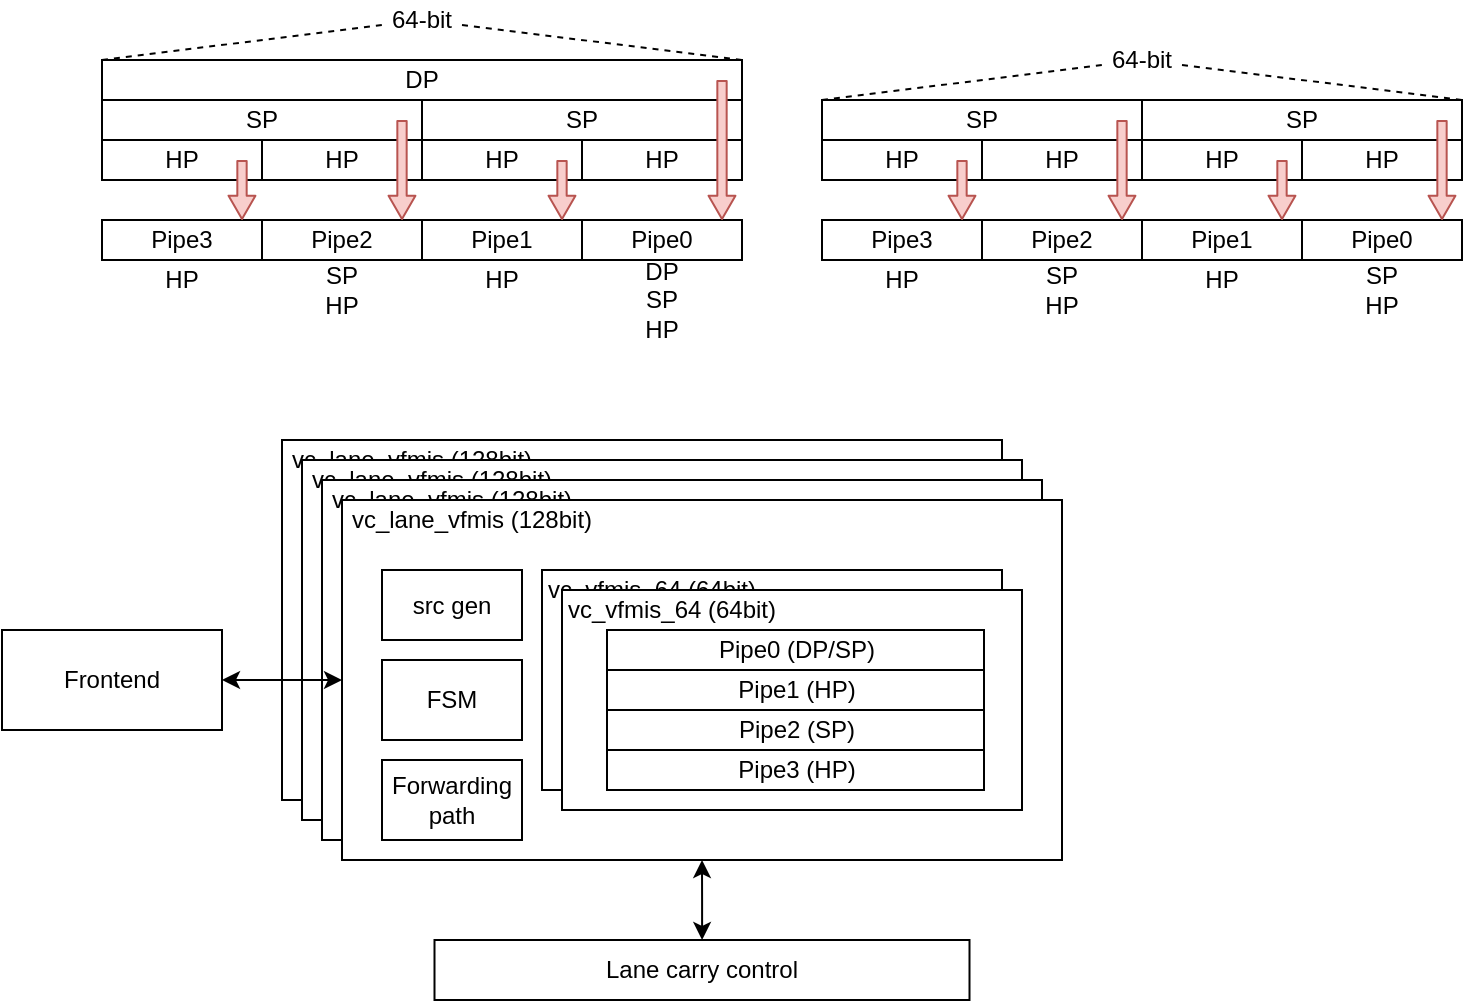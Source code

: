 <mxfile version="13.9.9" type="device"><diagram id="W9K3-x5D-nuAXvY7YuG-" name="第1頁"><mxGraphModel dx="905" dy="673" grid="1" gridSize="10" guides="1" tooltips="1" connect="1" arrows="1" fold="1" page="1" pageScale="1" pageWidth="827" pageHeight="1169" background="#ffffff" math="0" shadow="0"><root><mxCell id="0"/><mxCell id="1" parent="0"/><mxCell id="99uXNAWo-IVD5zy8b8VB-98" value="Frontend" style="rounded=0;whiteSpace=wrap;html=1;" parent="1" vertex="1"><mxGeometry x="70" y="325" width="110" height="50" as="geometry"/></mxCell><mxCell id="99uXNAWo-IVD5zy8b8VB-269" style="edgeStyle=orthogonalEdgeStyle;rounded=0;orthogonalLoop=1;jettySize=auto;html=1;entryX=0.5;entryY=1;entryDx=0;entryDy=0;startArrow=classic;startFill=1;endArrow=classic;endFill=1;" parent="1" source="99uXNAWo-IVD5zy8b8VB-99" target="99uXNAWo-IVD5zy8b8VB-249" edge="1"><mxGeometry relative="1" as="geometry"/></mxCell><mxCell id="99uXNAWo-IVD5zy8b8VB-99" value="Lane carry control" style="rounded=0;whiteSpace=wrap;html=1;" parent="1" vertex="1"><mxGeometry x="286.25" y="480" width="267.5" height="30" as="geometry"/></mxCell><mxCell id="99uXNAWo-IVD5zy8b8VB-205" value="" style="group" parent="1" vertex="1" connectable="0"><mxGeometry x="210" y="230" width="360" height="180" as="geometry"/></mxCell><mxCell id="99uXNAWo-IVD5zy8b8VB-5" value="" style="rounded=0;whiteSpace=wrap;html=1;" parent="99uXNAWo-IVD5zy8b8VB-205" vertex="1"><mxGeometry width="360" height="180" as="geometry"/></mxCell><mxCell id="99uXNAWo-IVD5zy8b8VB-6" value="vc_lane_vfmis (128bit)" style="text;html=1;strokeColor=none;fillColor=none;align=center;verticalAlign=middle;whiteSpace=wrap;rounded=0;" parent="99uXNAWo-IVD5zy8b8VB-205" vertex="1"><mxGeometry width="130" height="20" as="geometry"/></mxCell><mxCell id="99uXNAWo-IVD5zy8b8VB-202" value="" style="group" parent="99uXNAWo-IVD5zy8b8VB-205" vertex="1" connectable="0"><mxGeometry x="100" y="35" width="240" height="120" as="geometry"/></mxCell><mxCell id="99uXNAWo-IVD5zy8b8VB-194" value="" style="group" parent="99uXNAWo-IVD5zy8b8VB-202" vertex="1" connectable="0"><mxGeometry width="230" height="110" as="geometry"/></mxCell><mxCell id="99uXNAWo-IVD5zy8b8VB-38" value="" style="rounded=0;whiteSpace=wrap;html=1;" parent="99uXNAWo-IVD5zy8b8VB-194" vertex="1"><mxGeometry width="230" height="110" as="geometry"/></mxCell><mxCell id="99uXNAWo-IVD5zy8b8VB-39" value="Pipe0 (DP/SP)" style="rounded=0;whiteSpace=wrap;html=1;" parent="99uXNAWo-IVD5zy8b8VB-194" vertex="1"><mxGeometry x="22.5" y="20" width="188.5" height="20" as="geometry"/></mxCell><mxCell id="99uXNAWo-IVD5zy8b8VB-40" value="Pipe1 (HP)" style="rounded=0;whiteSpace=wrap;html=1;" parent="99uXNAWo-IVD5zy8b8VB-194" vertex="1"><mxGeometry x="22.5" y="40" width="188.5" height="20" as="geometry"/></mxCell><mxCell id="99uXNAWo-IVD5zy8b8VB-41" value="Pipe2 (SP)" style="rounded=0;whiteSpace=wrap;html=1;" parent="99uXNAWo-IVD5zy8b8VB-194" vertex="1"><mxGeometry x="22.5" y="60" width="188.5" height="20" as="geometry"/></mxCell><mxCell id="99uXNAWo-IVD5zy8b8VB-42" value="Pipe3 (HP)" style="rounded=0;whiteSpace=wrap;html=1;" parent="99uXNAWo-IVD5zy8b8VB-194" vertex="1"><mxGeometry x="22.5" y="80" width="188.5" height="20" as="geometry"/></mxCell><mxCell id="99uXNAWo-IVD5zy8b8VB-43" value="vc_vfmis_64 (64bit)" style="text;html=1;strokeColor=none;fillColor=none;align=center;verticalAlign=middle;whiteSpace=wrap;rounded=0;" parent="99uXNAWo-IVD5zy8b8VB-194" vertex="1"><mxGeometry width="110" height="20" as="geometry"/></mxCell><mxCell id="99uXNAWo-IVD5zy8b8VB-195" value="" style="group" parent="99uXNAWo-IVD5zy8b8VB-202" vertex="1" connectable="0"><mxGeometry x="10" y="10" width="230" height="110" as="geometry"/></mxCell><mxCell id="99uXNAWo-IVD5zy8b8VB-196" value="" style="rounded=0;whiteSpace=wrap;html=1;" parent="99uXNAWo-IVD5zy8b8VB-195" vertex="1"><mxGeometry width="230" height="110" as="geometry"/></mxCell><mxCell id="99uXNAWo-IVD5zy8b8VB-197" value="Pipe0 (DP/SP)" style="rounded=0;whiteSpace=wrap;html=1;" parent="99uXNAWo-IVD5zy8b8VB-195" vertex="1"><mxGeometry x="22.5" y="20" width="188.5" height="20" as="geometry"/></mxCell><mxCell id="99uXNAWo-IVD5zy8b8VB-198" value="Pipe1 (HP)" style="rounded=0;whiteSpace=wrap;html=1;" parent="99uXNAWo-IVD5zy8b8VB-195" vertex="1"><mxGeometry x="22.5" y="40" width="188.5" height="20" as="geometry"/></mxCell><mxCell id="99uXNAWo-IVD5zy8b8VB-199" value="Pipe2 (SP)" style="rounded=0;whiteSpace=wrap;html=1;" parent="99uXNAWo-IVD5zy8b8VB-195" vertex="1"><mxGeometry x="22.5" y="60" width="188.5" height="20" as="geometry"/></mxCell><mxCell id="99uXNAWo-IVD5zy8b8VB-200" value="Pipe3 (HP)" style="rounded=0;whiteSpace=wrap;html=1;" parent="99uXNAWo-IVD5zy8b8VB-195" vertex="1"><mxGeometry x="22.5" y="80" width="188.5" height="20" as="geometry"/></mxCell><mxCell id="99uXNAWo-IVD5zy8b8VB-201" value="vc_vfmis_64 (64bit)" style="text;html=1;strokeColor=none;fillColor=none;align=center;verticalAlign=middle;whiteSpace=wrap;rounded=0;" parent="99uXNAWo-IVD5zy8b8VB-195" vertex="1"><mxGeometry width="110" height="20" as="geometry"/></mxCell><mxCell id="99uXNAWo-IVD5zy8b8VB-179" value="src gen" style="rounded=0;whiteSpace=wrap;html=1;" parent="99uXNAWo-IVD5zy8b8VB-205" vertex="1"><mxGeometry x="20" y="35" width="70" height="35" as="geometry"/></mxCell><mxCell id="99uXNAWo-IVD5zy8b8VB-176" value="FSM" style="rounded=0;whiteSpace=wrap;html=1;" parent="99uXNAWo-IVD5zy8b8VB-205" vertex="1"><mxGeometry x="20" y="80" width="70" height="40" as="geometry"/></mxCell><mxCell id="99uXNAWo-IVD5zy8b8VB-178" value="Forwarding path" style="rounded=0;whiteSpace=wrap;html=1;" parent="99uXNAWo-IVD5zy8b8VB-205" vertex="1"><mxGeometry x="20" y="130" width="70" height="40" as="geometry"/></mxCell><mxCell id="99uXNAWo-IVD5zy8b8VB-206" value="" style="group" parent="1" vertex="1" connectable="0"><mxGeometry x="220" y="240" width="360" height="180" as="geometry"/></mxCell><mxCell id="99uXNAWo-IVD5zy8b8VB-207" value="" style="rounded=0;whiteSpace=wrap;html=1;" parent="99uXNAWo-IVD5zy8b8VB-206" vertex="1"><mxGeometry width="360" height="180" as="geometry"/></mxCell><mxCell id="99uXNAWo-IVD5zy8b8VB-208" value="vc_lane_vfmis (128bit)" style="text;html=1;strokeColor=none;fillColor=none;align=center;verticalAlign=middle;whiteSpace=wrap;rounded=0;" parent="99uXNAWo-IVD5zy8b8VB-206" vertex="1"><mxGeometry width="130" height="20" as="geometry"/></mxCell><mxCell id="99uXNAWo-IVD5zy8b8VB-209" value="" style="group" parent="99uXNAWo-IVD5zy8b8VB-206" vertex="1" connectable="0"><mxGeometry x="100" y="35" width="240" height="120" as="geometry"/></mxCell><mxCell id="99uXNAWo-IVD5zy8b8VB-210" value="" style="group" parent="99uXNAWo-IVD5zy8b8VB-209" vertex="1" connectable="0"><mxGeometry width="230" height="110" as="geometry"/></mxCell><mxCell id="99uXNAWo-IVD5zy8b8VB-211" value="" style="rounded=0;whiteSpace=wrap;html=1;" parent="99uXNAWo-IVD5zy8b8VB-210" vertex="1"><mxGeometry width="230" height="110" as="geometry"/></mxCell><mxCell id="99uXNAWo-IVD5zy8b8VB-212" value="Pipe0 (DP/SP)" style="rounded=0;whiteSpace=wrap;html=1;" parent="99uXNAWo-IVD5zy8b8VB-210" vertex="1"><mxGeometry x="22.5" y="20" width="188.5" height="20" as="geometry"/></mxCell><mxCell id="99uXNAWo-IVD5zy8b8VB-213" value="Pipe1 (HP)" style="rounded=0;whiteSpace=wrap;html=1;" parent="99uXNAWo-IVD5zy8b8VB-210" vertex="1"><mxGeometry x="22.5" y="40" width="188.5" height="20" as="geometry"/></mxCell><mxCell id="99uXNAWo-IVD5zy8b8VB-214" value="Pipe2 (SP)" style="rounded=0;whiteSpace=wrap;html=1;" parent="99uXNAWo-IVD5zy8b8VB-210" vertex="1"><mxGeometry x="22.5" y="60" width="188.5" height="20" as="geometry"/></mxCell><mxCell id="99uXNAWo-IVD5zy8b8VB-215" value="Pipe3 (HP)" style="rounded=0;whiteSpace=wrap;html=1;" parent="99uXNAWo-IVD5zy8b8VB-210" vertex="1"><mxGeometry x="22.5" y="80" width="188.5" height="20" as="geometry"/></mxCell><mxCell id="99uXNAWo-IVD5zy8b8VB-216" value="vc_vfmis_64 (64bit)" style="text;html=1;strokeColor=none;fillColor=none;align=center;verticalAlign=middle;whiteSpace=wrap;rounded=0;" parent="99uXNAWo-IVD5zy8b8VB-210" vertex="1"><mxGeometry width="110" height="20" as="geometry"/></mxCell><mxCell id="99uXNAWo-IVD5zy8b8VB-217" value="" style="group" parent="99uXNAWo-IVD5zy8b8VB-209" vertex="1" connectable="0"><mxGeometry x="10" y="10" width="230" height="110" as="geometry"/></mxCell><mxCell id="99uXNAWo-IVD5zy8b8VB-218" value="" style="rounded=0;whiteSpace=wrap;html=1;" parent="99uXNAWo-IVD5zy8b8VB-217" vertex="1"><mxGeometry width="230" height="110" as="geometry"/></mxCell><mxCell id="99uXNAWo-IVD5zy8b8VB-219" value="Pipe0 (DP/SP)" style="rounded=0;whiteSpace=wrap;html=1;" parent="99uXNAWo-IVD5zy8b8VB-217" vertex="1"><mxGeometry x="22.5" y="20" width="188.5" height="20" as="geometry"/></mxCell><mxCell id="99uXNAWo-IVD5zy8b8VB-220" value="Pipe1 (HP)" style="rounded=0;whiteSpace=wrap;html=1;" parent="99uXNAWo-IVD5zy8b8VB-217" vertex="1"><mxGeometry x="22.5" y="40" width="188.5" height="20" as="geometry"/></mxCell><mxCell id="99uXNAWo-IVD5zy8b8VB-221" value="Pipe2 (SP)" style="rounded=0;whiteSpace=wrap;html=1;" parent="99uXNAWo-IVD5zy8b8VB-217" vertex="1"><mxGeometry x="22.5" y="60" width="188.5" height="20" as="geometry"/></mxCell><mxCell id="99uXNAWo-IVD5zy8b8VB-222" value="Pipe3 (HP)" style="rounded=0;whiteSpace=wrap;html=1;" parent="99uXNAWo-IVD5zy8b8VB-217" vertex="1"><mxGeometry x="22.5" y="80" width="188.5" height="20" as="geometry"/></mxCell><mxCell id="99uXNAWo-IVD5zy8b8VB-223" value="vc_vfmis_64 (64bit)" style="text;html=1;strokeColor=none;fillColor=none;align=center;verticalAlign=middle;whiteSpace=wrap;rounded=0;" parent="99uXNAWo-IVD5zy8b8VB-217" vertex="1"><mxGeometry width="110" height="20" as="geometry"/></mxCell><mxCell id="99uXNAWo-IVD5zy8b8VB-224" value="src gen" style="rounded=0;whiteSpace=wrap;html=1;" parent="99uXNAWo-IVD5zy8b8VB-206" vertex="1"><mxGeometry x="20" y="35" width="70" height="35" as="geometry"/></mxCell><mxCell id="99uXNAWo-IVD5zy8b8VB-225" value="FSM" style="rounded=0;whiteSpace=wrap;html=1;" parent="99uXNAWo-IVD5zy8b8VB-206" vertex="1"><mxGeometry x="20" y="80" width="70" height="40" as="geometry"/></mxCell><mxCell id="99uXNAWo-IVD5zy8b8VB-226" value="Forwarding path" style="rounded=0;whiteSpace=wrap;html=1;" parent="99uXNAWo-IVD5zy8b8VB-206" vertex="1"><mxGeometry x="20" y="130" width="70" height="40" as="geometry"/></mxCell><mxCell id="99uXNAWo-IVD5zy8b8VB-227" value="" style="group" parent="1" vertex="1" connectable="0"><mxGeometry x="230" y="250" width="360" height="180" as="geometry"/></mxCell><mxCell id="99uXNAWo-IVD5zy8b8VB-228" value="" style="rounded=0;whiteSpace=wrap;html=1;" parent="99uXNAWo-IVD5zy8b8VB-227" vertex="1"><mxGeometry width="360" height="180" as="geometry"/></mxCell><mxCell id="99uXNAWo-IVD5zy8b8VB-229" value="vc_lane_vfmis (128bit)" style="text;html=1;strokeColor=none;fillColor=none;align=center;verticalAlign=middle;whiteSpace=wrap;rounded=0;" parent="99uXNAWo-IVD5zy8b8VB-227" vertex="1"><mxGeometry width="130" height="20" as="geometry"/></mxCell><mxCell id="99uXNAWo-IVD5zy8b8VB-230" value="" style="group" parent="99uXNAWo-IVD5zy8b8VB-227" vertex="1" connectable="0"><mxGeometry x="100" y="35" width="240" height="120" as="geometry"/></mxCell><mxCell id="99uXNAWo-IVD5zy8b8VB-231" value="" style="group" parent="99uXNAWo-IVD5zy8b8VB-230" vertex="1" connectable="0"><mxGeometry width="230" height="110" as="geometry"/></mxCell><mxCell id="99uXNAWo-IVD5zy8b8VB-232" value="" style="rounded=0;whiteSpace=wrap;html=1;" parent="99uXNAWo-IVD5zy8b8VB-231" vertex="1"><mxGeometry width="230" height="110" as="geometry"/></mxCell><mxCell id="99uXNAWo-IVD5zy8b8VB-233" value="Pipe0 (DP/SP)" style="rounded=0;whiteSpace=wrap;html=1;" parent="99uXNAWo-IVD5zy8b8VB-231" vertex="1"><mxGeometry x="22.5" y="20" width="188.5" height="20" as="geometry"/></mxCell><mxCell id="99uXNAWo-IVD5zy8b8VB-234" value="Pipe1 (HP)" style="rounded=0;whiteSpace=wrap;html=1;" parent="99uXNAWo-IVD5zy8b8VB-231" vertex="1"><mxGeometry x="22.5" y="40" width="188.5" height="20" as="geometry"/></mxCell><mxCell id="99uXNAWo-IVD5zy8b8VB-235" value="Pipe2 (SP)" style="rounded=0;whiteSpace=wrap;html=1;" parent="99uXNAWo-IVD5zy8b8VB-231" vertex="1"><mxGeometry x="22.5" y="60" width="188.5" height="20" as="geometry"/></mxCell><mxCell id="99uXNAWo-IVD5zy8b8VB-236" value="Pipe3 (HP)" style="rounded=0;whiteSpace=wrap;html=1;" parent="99uXNAWo-IVD5zy8b8VB-231" vertex="1"><mxGeometry x="22.5" y="80" width="188.5" height="20" as="geometry"/></mxCell><mxCell id="99uXNAWo-IVD5zy8b8VB-237" value="vc_vfmis_64 (64bit)" style="text;html=1;strokeColor=none;fillColor=none;align=center;verticalAlign=middle;whiteSpace=wrap;rounded=0;" parent="99uXNAWo-IVD5zy8b8VB-231" vertex="1"><mxGeometry width="110" height="20" as="geometry"/></mxCell><mxCell id="99uXNAWo-IVD5zy8b8VB-238" value="" style="group" parent="99uXNAWo-IVD5zy8b8VB-230" vertex="1" connectable="0"><mxGeometry x="10" y="10" width="230" height="110" as="geometry"/></mxCell><mxCell id="99uXNAWo-IVD5zy8b8VB-239" value="" style="rounded=0;whiteSpace=wrap;html=1;" parent="99uXNAWo-IVD5zy8b8VB-238" vertex="1"><mxGeometry width="230" height="110" as="geometry"/></mxCell><mxCell id="99uXNAWo-IVD5zy8b8VB-240" value="Pipe0 (DP/SP)" style="rounded=0;whiteSpace=wrap;html=1;" parent="99uXNAWo-IVD5zy8b8VB-238" vertex="1"><mxGeometry x="22.5" y="20" width="188.5" height="20" as="geometry"/></mxCell><mxCell id="99uXNAWo-IVD5zy8b8VB-241" value="Pipe1 (HP)" style="rounded=0;whiteSpace=wrap;html=1;" parent="99uXNAWo-IVD5zy8b8VB-238" vertex="1"><mxGeometry x="22.5" y="40" width="188.5" height="20" as="geometry"/></mxCell><mxCell id="99uXNAWo-IVD5zy8b8VB-242" value="Pipe2 (SP)" style="rounded=0;whiteSpace=wrap;html=1;" parent="99uXNAWo-IVD5zy8b8VB-238" vertex="1"><mxGeometry x="22.5" y="60" width="188.5" height="20" as="geometry"/></mxCell><mxCell id="99uXNAWo-IVD5zy8b8VB-243" value="Pipe3 (HP)" style="rounded=0;whiteSpace=wrap;html=1;" parent="99uXNAWo-IVD5zy8b8VB-238" vertex="1"><mxGeometry x="22.5" y="80" width="188.5" height="20" as="geometry"/></mxCell><mxCell id="99uXNAWo-IVD5zy8b8VB-244" value="vc_vfmis_64 (64bit)" style="text;html=1;strokeColor=none;fillColor=none;align=center;verticalAlign=middle;whiteSpace=wrap;rounded=0;" parent="99uXNAWo-IVD5zy8b8VB-238" vertex="1"><mxGeometry width="110" height="20" as="geometry"/></mxCell><mxCell id="99uXNAWo-IVD5zy8b8VB-245" value="src gen" style="rounded=0;whiteSpace=wrap;html=1;" parent="99uXNAWo-IVD5zy8b8VB-227" vertex="1"><mxGeometry x="20" y="35" width="70" height="35" as="geometry"/></mxCell><mxCell id="99uXNAWo-IVD5zy8b8VB-246" value="FSM" style="rounded=0;whiteSpace=wrap;html=1;" parent="99uXNAWo-IVD5zy8b8VB-227" vertex="1"><mxGeometry x="20" y="80" width="70" height="40" as="geometry"/></mxCell><mxCell id="99uXNAWo-IVD5zy8b8VB-247" value="Forwarding path" style="rounded=0;whiteSpace=wrap;html=1;" parent="99uXNAWo-IVD5zy8b8VB-227" vertex="1"><mxGeometry x="20" y="130" width="70" height="40" as="geometry"/></mxCell><mxCell id="99uXNAWo-IVD5zy8b8VB-248" value="" style="group" parent="1" vertex="1" connectable="0"><mxGeometry x="240" y="260" width="360" height="180" as="geometry"/></mxCell><mxCell id="99uXNAWo-IVD5zy8b8VB-249" value="" style="rounded=0;whiteSpace=wrap;html=1;" parent="99uXNAWo-IVD5zy8b8VB-248" vertex="1"><mxGeometry width="360" height="180" as="geometry"/></mxCell><mxCell id="99uXNAWo-IVD5zy8b8VB-250" value="vc_lane_vfmis (128bit)" style="text;html=1;strokeColor=none;fillColor=none;align=center;verticalAlign=middle;whiteSpace=wrap;rounded=0;" parent="99uXNAWo-IVD5zy8b8VB-248" vertex="1"><mxGeometry width="130" height="20" as="geometry"/></mxCell><mxCell id="99uXNAWo-IVD5zy8b8VB-251" value="" style="group" parent="99uXNAWo-IVD5zy8b8VB-248" vertex="1" connectable="0"><mxGeometry x="100" y="35" width="240" height="120" as="geometry"/></mxCell><mxCell id="99uXNAWo-IVD5zy8b8VB-252" value="" style="group" parent="99uXNAWo-IVD5zy8b8VB-251" vertex="1" connectable="0"><mxGeometry width="230" height="110" as="geometry"/></mxCell><mxCell id="99uXNAWo-IVD5zy8b8VB-253" value="" style="rounded=0;whiteSpace=wrap;html=1;" parent="99uXNAWo-IVD5zy8b8VB-252" vertex="1"><mxGeometry width="230" height="110" as="geometry"/></mxCell><mxCell id="99uXNAWo-IVD5zy8b8VB-254" value="Pipe0 (DP/SP)" style="rounded=0;whiteSpace=wrap;html=1;" parent="99uXNAWo-IVD5zy8b8VB-252" vertex="1"><mxGeometry x="22.5" y="20" width="188.5" height="20" as="geometry"/></mxCell><mxCell id="99uXNAWo-IVD5zy8b8VB-255" value="Pipe1 (HP)" style="rounded=0;whiteSpace=wrap;html=1;" parent="99uXNAWo-IVD5zy8b8VB-252" vertex="1"><mxGeometry x="22.5" y="40" width="188.5" height="20" as="geometry"/></mxCell><mxCell id="99uXNAWo-IVD5zy8b8VB-256" value="Pipe2 (SP)" style="rounded=0;whiteSpace=wrap;html=1;" parent="99uXNAWo-IVD5zy8b8VB-252" vertex="1"><mxGeometry x="22.5" y="60" width="188.5" height="20" as="geometry"/></mxCell><mxCell id="99uXNAWo-IVD5zy8b8VB-257" value="Pipe3 (HP)" style="rounded=0;whiteSpace=wrap;html=1;" parent="99uXNAWo-IVD5zy8b8VB-252" vertex="1"><mxGeometry x="22.5" y="80" width="188.5" height="20" as="geometry"/></mxCell><mxCell id="99uXNAWo-IVD5zy8b8VB-258" value="vc_vfmis_64 (64bit)" style="text;html=1;strokeColor=none;fillColor=none;align=center;verticalAlign=middle;whiteSpace=wrap;rounded=0;" parent="99uXNAWo-IVD5zy8b8VB-252" vertex="1"><mxGeometry width="110" height="20" as="geometry"/></mxCell><mxCell id="99uXNAWo-IVD5zy8b8VB-259" value="" style="group" parent="99uXNAWo-IVD5zy8b8VB-251" vertex="1" connectable="0"><mxGeometry x="10" y="10" width="230" height="110" as="geometry"/></mxCell><mxCell id="99uXNAWo-IVD5zy8b8VB-260" value="" style="rounded=0;whiteSpace=wrap;html=1;" parent="99uXNAWo-IVD5zy8b8VB-259" vertex="1"><mxGeometry width="230" height="110" as="geometry"/></mxCell><mxCell id="99uXNAWo-IVD5zy8b8VB-261" value="Pipe0 (DP/SP)" style="rounded=0;whiteSpace=wrap;html=1;" parent="99uXNAWo-IVD5zy8b8VB-259" vertex="1"><mxGeometry x="22.5" y="20" width="188.5" height="20" as="geometry"/></mxCell><mxCell id="99uXNAWo-IVD5zy8b8VB-262" value="Pipe1 (HP)" style="rounded=0;whiteSpace=wrap;html=1;" parent="99uXNAWo-IVD5zy8b8VB-259" vertex="1"><mxGeometry x="22.5" y="40" width="188.5" height="20" as="geometry"/></mxCell><mxCell id="99uXNAWo-IVD5zy8b8VB-263" value="Pipe2 (SP)" style="rounded=0;whiteSpace=wrap;html=1;" parent="99uXNAWo-IVD5zy8b8VB-259" vertex="1"><mxGeometry x="22.5" y="60" width="188.5" height="20" as="geometry"/></mxCell><mxCell id="99uXNAWo-IVD5zy8b8VB-264" value="Pipe3 (HP)" style="rounded=0;whiteSpace=wrap;html=1;" parent="99uXNAWo-IVD5zy8b8VB-259" vertex="1"><mxGeometry x="22.5" y="80" width="188.5" height="20" as="geometry"/></mxCell><mxCell id="99uXNAWo-IVD5zy8b8VB-265" value="vc_vfmis_64 (64bit)" style="text;html=1;strokeColor=none;fillColor=none;align=center;verticalAlign=middle;whiteSpace=wrap;rounded=0;" parent="99uXNAWo-IVD5zy8b8VB-259" vertex="1"><mxGeometry width="110" height="20" as="geometry"/></mxCell><mxCell id="99uXNAWo-IVD5zy8b8VB-266" value="src gen" style="rounded=0;whiteSpace=wrap;html=1;" parent="99uXNAWo-IVD5zy8b8VB-248" vertex="1"><mxGeometry x="20" y="35" width="70" height="35" as="geometry"/></mxCell><mxCell id="99uXNAWo-IVD5zy8b8VB-267" value="FSM" style="rounded=0;whiteSpace=wrap;html=1;" parent="99uXNAWo-IVD5zy8b8VB-248" vertex="1"><mxGeometry x="20" y="80" width="70" height="40" as="geometry"/></mxCell><mxCell id="99uXNAWo-IVD5zy8b8VB-268" value="Forwarding path" style="rounded=0;whiteSpace=wrap;html=1;" parent="99uXNAWo-IVD5zy8b8VB-248" vertex="1"><mxGeometry x="20" y="130" width="70" height="40" as="geometry"/></mxCell><mxCell id="99uXNAWo-IVD5zy8b8VB-270" style="edgeStyle=orthogonalEdgeStyle;rounded=0;orthogonalLoop=1;jettySize=auto;html=1;startArrow=classic;startFill=1;endArrow=classic;endFill=1;" parent="1" source="99uXNAWo-IVD5zy8b8VB-98" target="99uXNAWo-IVD5zy8b8VB-249" edge="1"><mxGeometry relative="1" as="geometry"/></mxCell><mxCell id="x7DJIKFVASTv27jRL_xB-26" value="" style="group" vertex="1" connectable="0" parent="1"><mxGeometry x="120" y="10" width="320" height="170" as="geometry"/></mxCell><mxCell id="Utv1Gk6HqWTIm9-1KqTy-21" value="" style="group" parent="x7DJIKFVASTv27jRL_xB-26" vertex="1" connectable="0"><mxGeometry y="30" width="320" height="100" as="geometry"/></mxCell><mxCell id="Utv1Gk6HqWTIm9-1KqTy-1" value="DP" style="rounded=0;whiteSpace=wrap;html=1;" parent="Utv1Gk6HqWTIm9-1KqTy-21" vertex="1"><mxGeometry width="320" height="20" as="geometry"/></mxCell><mxCell id="Utv1Gk6HqWTIm9-1KqTy-4" value="SP" style="rounded=0;whiteSpace=wrap;html=1;" parent="Utv1Gk6HqWTIm9-1KqTy-21" vertex="1"><mxGeometry x="160" y="20" width="160" height="20" as="geometry"/></mxCell><mxCell id="Utv1Gk6HqWTIm9-1KqTy-5" value="SP" style="rounded=0;whiteSpace=wrap;html=1;" parent="Utv1Gk6HqWTIm9-1KqTy-21" vertex="1"><mxGeometry y="20" width="160" height="20" as="geometry"/></mxCell><mxCell id="Utv1Gk6HqWTIm9-1KqTy-6" value="HP" style="rounded=0;whiteSpace=wrap;html=1;" parent="Utv1Gk6HqWTIm9-1KqTy-21" vertex="1"><mxGeometry x="240" y="40" width="80" height="20" as="geometry"/></mxCell><mxCell id="Utv1Gk6HqWTIm9-1KqTy-7" value="HP" style="rounded=0;whiteSpace=wrap;html=1;" parent="Utv1Gk6HqWTIm9-1KqTy-21" vertex="1"><mxGeometry x="160" y="40" width="80" height="20" as="geometry"/></mxCell><mxCell id="Utv1Gk6HqWTIm9-1KqTy-8" value="HP" style="rounded=0;whiteSpace=wrap;html=1;" parent="Utv1Gk6HqWTIm9-1KqTy-21" vertex="1"><mxGeometry x="80" y="40" width="80" height="20" as="geometry"/></mxCell><mxCell id="Utv1Gk6HqWTIm9-1KqTy-9" value="HP" style="rounded=0;whiteSpace=wrap;html=1;" parent="Utv1Gk6HqWTIm9-1KqTy-21" vertex="1"><mxGeometry y="40" width="80" height="20" as="geometry"/></mxCell><mxCell id="Utv1Gk6HqWTIm9-1KqTy-10" value="Pipe0" style="rounded=0;whiteSpace=wrap;html=1;" parent="Utv1Gk6HqWTIm9-1KqTy-21" vertex="1"><mxGeometry x="240" y="80" width="80" height="20" as="geometry"/></mxCell><mxCell id="Utv1Gk6HqWTIm9-1KqTy-11" value="Pipe1" style="rounded=0;whiteSpace=wrap;html=1;" parent="Utv1Gk6HqWTIm9-1KqTy-21" vertex="1"><mxGeometry x="160" y="80" width="80" height="20" as="geometry"/></mxCell><mxCell id="Utv1Gk6HqWTIm9-1KqTy-12" value="Pipe2" style="rounded=0;whiteSpace=wrap;html=1;" parent="Utv1Gk6HqWTIm9-1KqTy-21" vertex="1"><mxGeometry x="80" y="80" width="80" height="20" as="geometry"/></mxCell><mxCell id="Utv1Gk6HqWTIm9-1KqTy-13" value="Pipe3" style="rounded=0;whiteSpace=wrap;html=1;" parent="Utv1Gk6HqWTIm9-1KqTy-21" vertex="1"><mxGeometry y="80" width="80" height="20" as="geometry"/></mxCell><mxCell id="Utv1Gk6HqWTIm9-1KqTy-15" value="" style="shape=flexArrow;endArrow=classic;html=1;width=4.667;endSize=3.557;endWidth=7.778;fillColor=#f8cecc;strokeColor=#b85450;" parent="Utv1Gk6HqWTIm9-1KqTy-21" edge="1"><mxGeometry width="50" height="50" relative="1" as="geometry"><mxPoint x="230" y="50" as="sourcePoint"/><mxPoint x="230" y="80" as="targetPoint"/></mxGeometry></mxCell><mxCell id="Utv1Gk6HqWTIm9-1KqTy-16" value="" style="shape=flexArrow;endArrow=classic;html=1;width=4.667;endSize=3.557;endWidth=7.778;fillColor=#f8cecc;strokeColor=#b85450;" parent="Utv1Gk6HqWTIm9-1KqTy-21" edge="1"><mxGeometry width="50" height="50" relative="1" as="geometry"><mxPoint x="310" y="10" as="sourcePoint"/><mxPoint x="310" y="80" as="targetPoint"/></mxGeometry></mxCell><mxCell id="Utv1Gk6HqWTIm9-1KqTy-17" value="" style="shape=flexArrow;endArrow=classic;html=1;width=4.667;endSize=3.557;endWidth=7.778;fillColor=#f8cecc;strokeColor=#b85450;entryX=0.875;entryY=0;entryDx=0;entryDy=0;entryPerimeter=0;" parent="Utv1Gk6HqWTIm9-1KqTy-21" target="Utv1Gk6HqWTIm9-1KqTy-12" edge="1"><mxGeometry width="50" height="50" relative="1" as="geometry"><mxPoint x="150" y="30" as="sourcePoint"/><mxPoint x="150" y="60" as="targetPoint"/></mxGeometry></mxCell><mxCell id="Utv1Gk6HqWTIm9-1KqTy-18" value="" style="shape=flexArrow;endArrow=classic;html=1;width=4.667;endSize=3.557;endWidth=7.778;fillColor=#f8cecc;strokeColor=#b85450;entryX=0.875;entryY=0;entryDx=0;entryDy=0;entryPerimeter=0;" parent="Utv1Gk6HqWTIm9-1KqTy-21" edge="1"><mxGeometry width="50" height="50" relative="1" as="geometry"><mxPoint x="70" y="50" as="sourcePoint"/><mxPoint x="70" y="80" as="targetPoint"/></mxGeometry></mxCell><mxCell id="x7DJIKFVASTv27jRL_xB-19" value="" style="endArrow=none;dashed=1;html=1;entryX=1;entryY=0;entryDx=0;entryDy=0;" edge="1" parent="x7DJIKFVASTv27jRL_xB-26" source="x7DJIKFVASTv27jRL_xB-20" target="Utv1Gk6HqWTIm9-1KqTy-1"><mxGeometry width="50" height="50" relative="1" as="geometry"><mxPoint y="10" as="sourcePoint"/><mxPoint x="320" y="10" as="targetPoint"/></mxGeometry></mxCell><mxCell id="x7DJIKFVASTv27jRL_xB-20" value="64-bit" style="text;html=1;strokeColor=none;fillColor=none;align=center;verticalAlign=middle;whiteSpace=wrap;rounded=0;" vertex="1" parent="x7DJIKFVASTv27jRL_xB-26"><mxGeometry x="140" width="40" height="20" as="geometry"/></mxCell><mxCell id="x7DJIKFVASTv27jRL_xB-21" value="" style="endArrow=none;dashed=1;html=1;exitX=0;exitY=0;exitDx=0;exitDy=0;" edge="1" parent="x7DJIKFVASTv27jRL_xB-26" source="Utv1Gk6HqWTIm9-1KqTy-1" target="x7DJIKFVASTv27jRL_xB-20"><mxGeometry width="50" height="50" relative="1" as="geometry"><mxPoint y="10" as="sourcePoint"/><mxPoint x="320" y="10" as="targetPoint"/></mxGeometry></mxCell><mxCell id="x7DJIKFVASTv27jRL_xB-22" value="DP&lt;br&gt;SP&lt;br&gt;HP" style="text;html=1;strokeColor=none;fillColor=none;align=center;verticalAlign=middle;whiteSpace=wrap;rounded=0;" vertex="1" parent="x7DJIKFVASTv27jRL_xB-26"><mxGeometry x="260" y="130" width="40" height="40" as="geometry"/></mxCell><mxCell id="x7DJIKFVASTv27jRL_xB-23" value="HP" style="text;html=1;strokeColor=none;fillColor=none;align=center;verticalAlign=middle;whiteSpace=wrap;rounded=0;" vertex="1" parent="x7DJIKFVASTv27jRL_xB-26"><mxGeometry x="180" y="130" width="40" height="20" as="geometry"/></mxCell><mxCell id="x7DJIKFVASTv27jRL_xB-24" value="SP&lt;br&gt;HP" style="text;html=1;strokeColor=none;fillColor=none;align=center;verticalAlign=middle;whiteSpace=wrap;rounded=0;" vertex="1" parent="x7DJIKFVASTv27jRL_xB-26"><mxGeometry x="100" y="130" width="40" height="30" as="geometry"/></mxCell><mxCell id="x7DJIKFVASTv27jRL_xB-25" value="HP" style="text;html=1;strokeColor=none;fillColor=none;align=center;verticalAlign=middle;whiteSpace=wrap;rounded=0;" vertex="1" parent="x7DJIKFVASTv27jRL_xB-26"><mxGeometry x="20" y="130" width="40" height="20" as="geometry"/></mxCell><mxCell id="x7DJIKFVASTv27jRL_xB-52" value="" style="group" vertex="1" connectable="0" parent="1"><mxGeometry x="480" y="30" width="320" height="140" as="geometry"/></mxCell><mxCell id="x7DJIKFVASTv27jRL_xB-44" value="" style="endArrow=none;dashed=1;html=1;entryX=1;entryY=0;entryDx=0;entryDy=0;" edge="1" parent="x7DJIKFVASTv27jRL_xB-52" source="x7DJIKFVASTv27jRL_xB-45"><mxGeometry width="50" height="50" as="geometry"><mxPoint y="10" as="sourcePoint"/><mxPoint x="320" y="30" as="targetPoint"/></mxGeometry></mxCell><mxCell id="x7DJIKFVASTv27jRL_xB-45" value="64-bit" style="text;html=1;strokeColor=none;fillColor=none;align=center;verticalAlign=middle;whiteSpace=wrap;rounded=0;" vertex="1" parent="x7DJIKFVASTv27jRL_xB-52"><mxGeometry x="140" width="40" height="20" as="geometry"/></mxCell><mxCell id="x7DJIKFVASTv27jRL_xB-46" value="" style="endArrow=none;dashed=1;html=1;exitX=0;exitY=0;exitDx=0;exitDy=0;" edge="1" parent="x7DJIKFVASTv27jRL_xB-52" target="x7DJIKFVASTv27jRL_xB-45"><mxGeometry width="50" height="50" as="geometry"><mxPoint y="30.0" as="sourcePoint"/><mxPoint x="320" y="10" as="targetPoint"/></mxGeometry></mxCell><mxCell id="x7DJIKFVASTv27jRL_xB-48" value="HP" style="text;html=1;strokeColor=none;fillColor=none;align=center;verticalAlign=middle;whiteSpace=wrap;rounded=0;" vertex="1" parent="x7DJIKFVASTv27jRL_xB-52"><mxGeometry x="180" y="110" width="40" height="20" as="geometry"/></mxCell><mxCell id="x7DJIKFVASTv27jRL_xB-49" value="SP&lt;br&gt;HP" style="text;html=1;strokeColor=none;fillColor=none;align=center;verticalAlign=middle;whiteSpace=wrap;rounded=0;" vertex="1" parent="x7DJIKFVASTv27jRL_xB-52"><mxGeometry x="100" y="110" width="40" height="30" as="geometry"/></mxCell><mxCell id="x7DJIKFVASTv27jRL_xB-50" value="HP" style="text;html=1;strokeColor=none;fillColor=none;align=center;verticalAlign=middle;whiteSpace=wrap;rounded=0;" vertex="1" parent="x7DJIKFVASTv27jRL_xB-52"><mxGeometry x="20" y="110" width="40" height="20" as="geometry"/></mxCell><mxCell id="x7DJIKFVASTv27jRL_xB-51" value="SP&lt;br&gt;HP" style="text;html=1;strokeColor=none;fillColor=none;align=center;verticalAlign=middle;whiteSpace=wrap;rounded=0;" vertex="1" parent="x7DJIKFVASTv27jRL_xB-52"><mxGeometry x="260" y="110" width="40" height="30" as="geometry"/></mxCell><mxCell id="x7DJIKFVASTv27jRL_xB-30" value="SP" style="rounded=0;whiteSpace=wrap;html=1;" vertex="1" parent="x7DJIKFVASTv27jRL_xB-52"><mxGeometry x="160" y="30" width="160" height="20" as="geometry"/></mxCell><mxCell id="x7DJIKFVASTv27jRL_xB-31" value="SP" style="rounded=0;whiteSpace=wrap;html=1;" vertex="1" parent="x7DJIKFVASTv27jRL_xB-52"><mxGeometry y="30" width="160" height="20" as="geometry"/></mxCell><mxCell id="x7DJIKFVASTv27jRL_xB-32" value="HP" style="rounded=0;whiteSpace=wrap;html=1;" vertex="1" parent="x7DJIKFVASTv27jRL_xB-52"><mxGeometry x="240" y="50" width="80" height="20" as="geometry"/></mxCell><mxCell id="x7DJIKFVASTv27jRL_xB-33" value="HP" style="rounded=0;whiteSpace=wrap;html=1;" vertex="1" parent="x7DJIKFVASTv27jRL_xB-52"><mxGeometry x="160" y="50" width="80" height="20" as="geometry"/></mxCell><mxCell id="x7DJIKFVASTv27jRL_xB-34" value="HP" style="rounded=0;whiteSpace=wrap;html=1;" vertex="1" parent="x7DJIKFVASTv27jRL_xB-52"><mxGeometry x="80" y="50" width="80" height="20" as="geometry"/></mxCell><mxCell id="x7DJIKFVASTv27jRL_xB-35" value="HP" style="rounded=0;whiteSpace=wrap;html=1;" vertex="1" parent="x7DJIKFVASTv27jRL_xB-52"><mxGeometry y="50" width="80" height="20" as="geometry"/></mxCell><mxCell id="x7DJIKFVASTv27jRL_xB-36" value="Pipe0" style="rounded=0;whiteSpace=wrap;html=1;" vertex="1" parent="x7DJIKFVASTv27jRL_xB-52"><mxGeometry x="240" y="90" width="80" height="20" as="geometry"/></mxCell><mxCell id="x7DJIKFVASTv27jRL_xB-37" value="Pipe1" style="rounded=0;whiteSpace=wrap;html=1;" vertex="1" parent="x7DJIKFVASTv27jRL_xB-52"><mxGeometry x="160" y="90" width="80" height="20" as="geometry"/></mxCell><mxCell id="x7DJIKFVASTv27jRL_xB-38" value="Pipe2" style="rounded=0;whiteSpace=wrap;html=1;" vertex="1" parent="x7DJIKFVASTv27jRL_xB-52"><mxGeometry x="80" y="90" width="80" height="20" as="geometry"/></mxCell><mxCell id="x7DJIKFVASTv27jRL_xB-39" value="Pipe3" style="rounded=0;whiteSpace=wrap;html=1;" vertex="1" parent="x7DJIKFVASTv27jRL_xB-52"><mxGeometry y="90" width="80" height="20" as="geometry"/></mxCell><mxCell id="x7DJIKFVASTv27jRL_xB-40" value="" style="shape=flexArrow;endArrow=classic;html=1;width=4.667;endSize=3.557;endWidth=7.778;fillColor=#f8cecc;strokeColor=#b85450;" edge="1" parent="x7DJIKFVASTv27jRL_xB-52"><mxGeometry y="10" width="50" height="50" as="geometry"><mxPoint x="230" y="60" as="sourcePoint"/><mxPoint x="230" y="90" as="targetPoint"/></mxGeometry></mxCell><mxCell id="x7DJIKFVASTv27jRL_xB-41" value="" style="shape=flexArrow;endArrow=classic;html=1;width=4.667;endSize=3.557;endWidth=7.778;fillColor=#f8cecc;strokeColor=#b85450;" edge="1" parent="x7DJIKFVASTv27jRL_xB-52"><mxGeometry y="10" width="50" height="50" as="geometry"><mxPoint x="310" y="40" as="sourcePoint"/><mxPoint x="310" y="90" as="targetPoint"/></mxGeometry></mxCell><mxCell id="x7DJIKFVASTv27jRL_xB-42" value="" style="shape=flexArrow;endArrow=classic;html=1;width=4.667;endSize=3.557;endWidth=7.778;fillColor=#f8cecc;strokeColor=#b85450;entryX=0.875;entryY=0;entryDx=0;entryDy=0;entryPerimeter=0;" edge="1" parent="x7DJIKFVASTv27jRL_xB-52" target="x7DJIKFVASTv27jRL_xB-38"><mxGeometry y="10" width="50" height="50" as="geometry"><mxPoint x="150" y="40" as="sourcePoint"/><mxPoint x="150" y="70" as="targetPoint"/></mxGeometry></mxCell><mxCell id="x7DJIKFVASTv27jRL_xB-43" value="" style="shape=flexArrow;endArrow=classic;html=1;width=4.667;endSize=3.557;endWidth=7.778;fillColor=#f8cecc;strokeColor=#b85450;entryX=0.875;entryY=0;entryDx=0;entryDy=0;entryPerimeter=0;" edge="1" parent="x7DJIKFVASTv27jRL_xB-52"><mxGeometry y="10" width="50" height="50" as="geometry"><mxPoint x="70" y="60" as="sourcePoint"/><mxPoint x="70" y="90" as="targetPoint"/></mxGeometry></mxCell></root></mxGraphModel></diagram></mxfile>